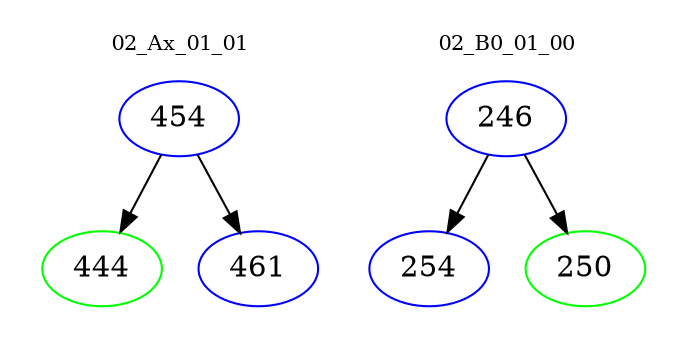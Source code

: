 digraph{
subgraph cluster_0 {
color = white
label = "02_Ax_01_01";
fontsize=10;
T0_454 [label="454", color="blue"]
T0_454 -> T0_444 [color="black"]
T0_444 [label="444", color="green"]
T0_454 -> T0_461 [color="black"]
T0_461 [label="461", color="blue"]
}
subgraph cluster_1 {
color = white
label = "02_B0_01_00";
fontsize=10;
T1_246 [label="246", color="blue"]
T1_246 -> T1_254 [color="black"]
T1_254 [label="254", color="blue"]
T1_246 -> T1_250 [color="black"]
T1_250 [label="250", color="green"]
}
}
